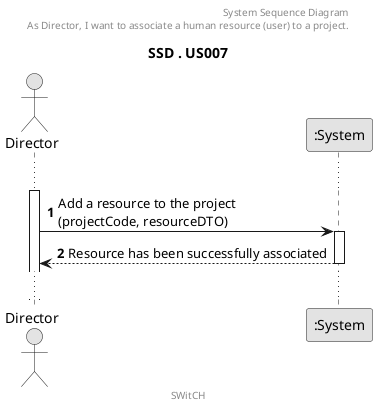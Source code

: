 @startuml
'https://plantuml.com/sequence-diagram

skinparam monochrome true

title SSD . US007
center header
System Sequence Diagram
As Director, I want to associate a human resource (user) to a project.
endheader
center footer SWitCH

autoactivate on
autonumber

actor "Director" as User
participant ":System" as System

activate User

...
User -> System: Add a resource to the project \n(projectCode, resourceDTO)
System --> User: Resource has been successfully associated
...

@enduml